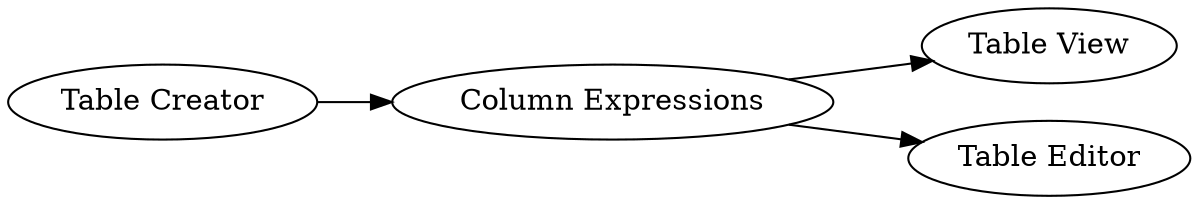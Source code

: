 digraph {
	1 -> 4
	4 -> 6
	4 -> 5
	1 [label="Table Creator"]
	4 [label="Column Expressions"]
	5 [label="Table Editor"]
	6 [label="Table View"]
	rankdir=LR
}
